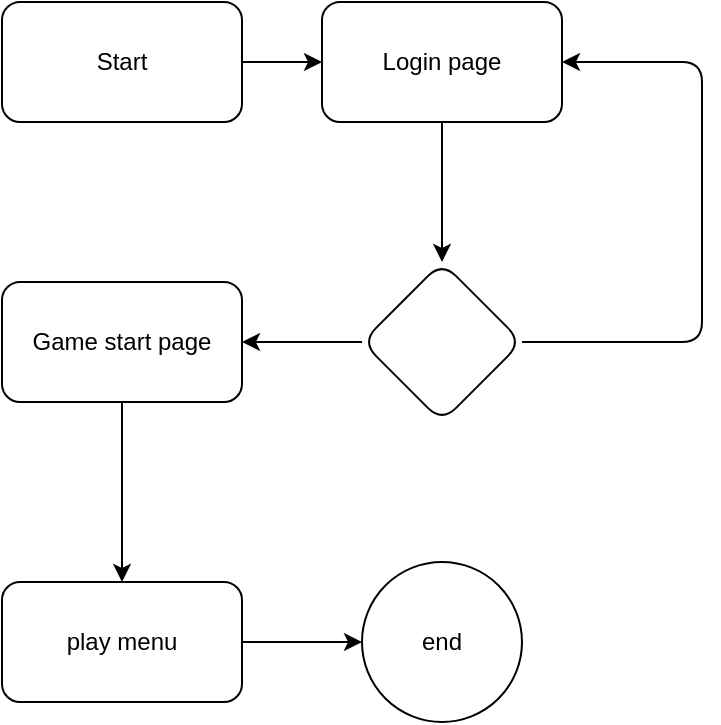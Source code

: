 <mxfile>
    <diagram id="OHIwwVT-qnLEFwSpkcG0" name="Page-1">
        <mxGraphModel dx="786" dy="568" grid="1" gridSize="10" guides="1" tooltips="1" connect="1" arrows="1" fold="1" page="1" pageScale="1" pageWidth="850" pageHeight="1100" math="0" shadow="0">
            <root>
                <mxCell id="0"/>
                <mxCell id="1" parent="0"/>
                <mxCell id="7" style="edgeStyle=none;html=1;" edge="1" parent="1" source="2" target="5">
                    <mxGeometry relative="1" as="geometry"/>
                </mxCell>
                <mxCell id="2" value="Start" style="rounded=1;whiteSpace=wrap;html=1;" vertex="1" parent="1">
                    <mxGeometry x="290" y="230" width="120" height="60" as="geometry"/>
                </mxCell>
                <mxCell id="9" value="" style="edgeStyle=none;html=1;" edge="1" parent="1" source="5" target="8">
                    <mxGeometry relative="1" as="geometry"/>
                </mxCell>
                <mxCell id="5" value="Login page" style="whiteSpace=wrap;html=1;rounded=1;" vertex="1" parent="1">
                    <mxGeometry x="450" y="230" width="120" height="60" as="geometry"/>
                </mxCell>
                <mxCell id="11" value="" style="edgeStyle=none;html=1;" edge="1" parent="1" source="8" target="10">
                    <mxGeometry relative="1" as="geometry"/>
                </mxCell>
                <mxCell id="13" style="edgeStyle=none;html=1;entryX=1;entryY=0.5;entryDx=0;entryDy=0;" edge="1" parent="1" source="8" target="5">
                    <mxGeometry relative="1" as="geometry">
                        <Array as="points">
                            <mxPoint x="640" y="400"/>
                            <mxPoint x="640" y="260"/>
                        </Array>
                    </mxGeometry>
                </mxCell>
                <mxCell id="8" value="" style="rhombus;whiteSpace=wrap;html=1;rounded=1;" vertex="1" parent="1">
                    <mxGeometry x="470" y="360" width="80" height="80" as="geometry"/>
                </mxCell>
                <mxCell id="16" style="edgeStyle=none;html=1;" edge="1" parent="1" source="10" target="15">
                    <mxGeometry relative="1" as="geometry"/>
                </mxCell>
                <mxCell id="10" value="Game start page" style="whiteSpace=wrap;html=1;rounded=1;" vertex="1" parent="1">
                    <mxGeometry x="290" y="370" width="120" height="60" as="geometry"/>
                </mxCell>
                <mxCell id="18" value="" style="edgeStyle=none;html=1;" edge="1" parent="1" source="15" target="17">
                    <mxGeometry relative="1" as="geometry"/>
                </mxCell>
                <mxCell id="15" value="play menu" style="rounded=1;whiteSpace=wrap;html=1;" vertex="1" parent="1">
                    <mxGeometry x="290" y="520" width="120" height="60" as="geometry"/>
                </mxCell>
                <mxCell id="17" value="end" style="ellipse;whiteSpace=wrap;html=1;rounded=1;" vertex="1" parent="1">
                    <mxGeometry x="470" y="510" width="80" height="80" as="geometry"/>
                </mxCell>
            </root>
        </mxGraphModel>
    </diagram>
</mxfile>